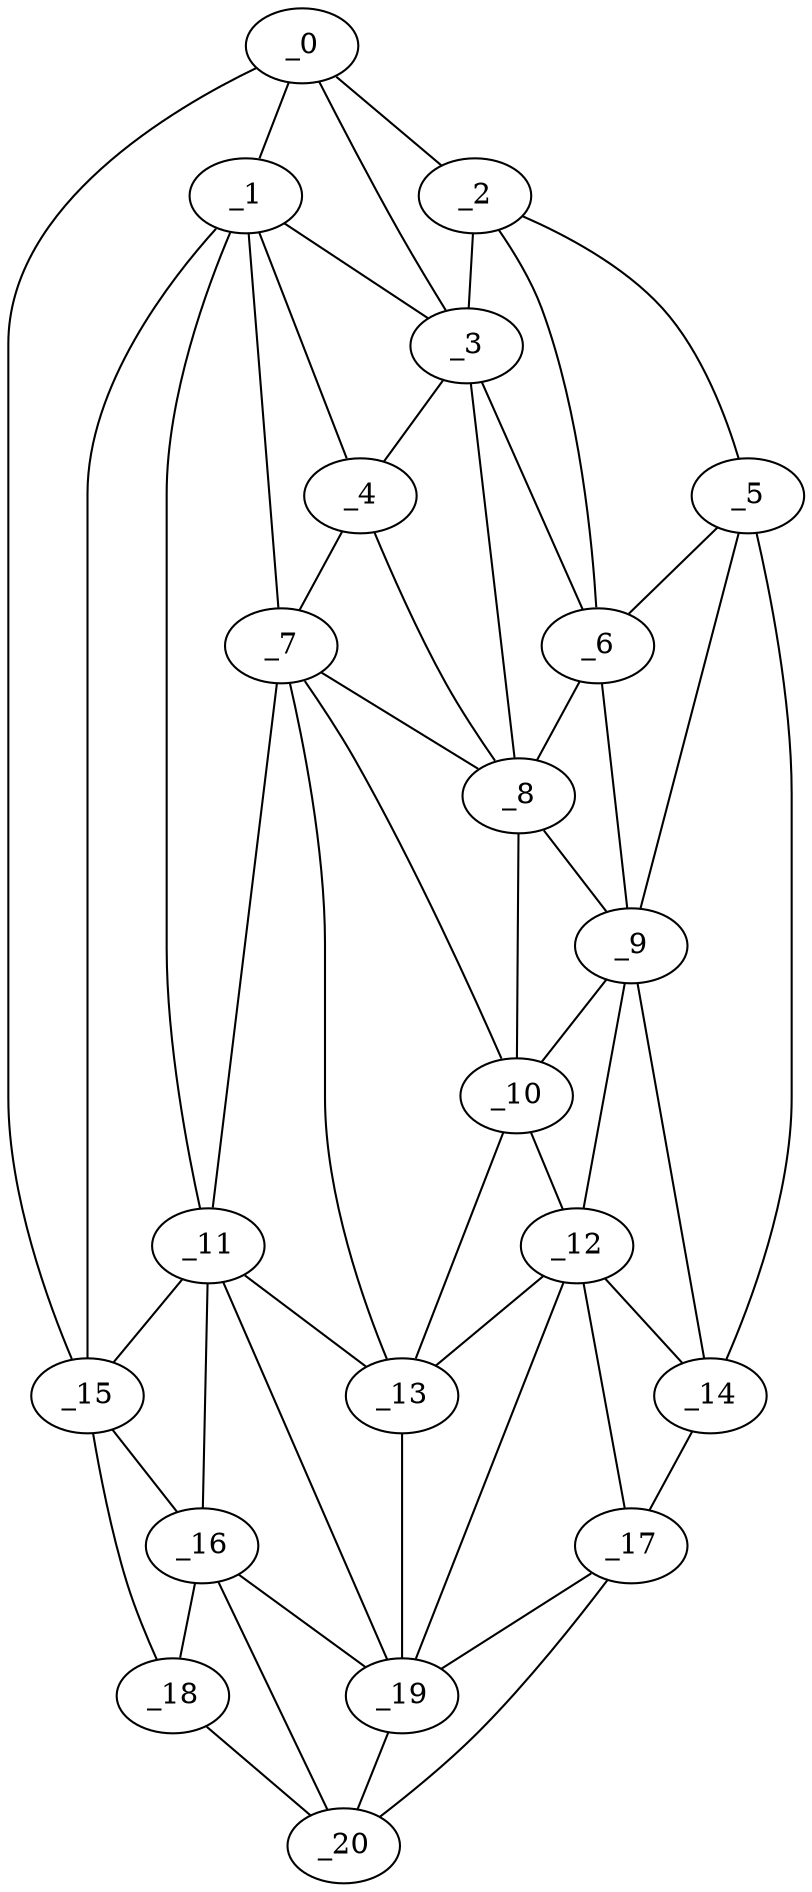 graph "obj48__235.gxl" {
	_0	 [x=12,
		y=53];
	_1	 [x=19,
		y=57];
	_0 -- _1	 [valence=1];
	_2	 [x=59,
		y=4];
	_0 -- _2	 [valence=1];
	_3	 [x=61,
		y=28];
	_0 -- _3	 [valence=1];
	_15	 [x=106,
		y=108];
	_0 -- _15	 [valence=1];
	_1 -- _3	 [valence=2];
	_4	 [x=72,
		y=53];
	_1 -- _4	 [valence=1];
	_7	 [x=80,
		y=60];
	_1 -- _7	 [valence=1];
	_11	 [x=100,
		y=94];
	_1 -- _11	 [valence=2];
	_1 -- _15	 [valence=1];
	_2 -- _3	 [valence=2];
	_5	 [x=75,
		y=6];
	_2 -- _5	 [valence=1];
	_6	 [x=77,
		y=21];
	_2 -- _6	 [valence=2];
	_3 -- _4	 [valence=2];
	_3 -- _6	 [valence=1];
	_8	 [x=82,
		y=50];
	_3 -- _8	 [valence=2];
	_4 -- _7	 [valence=1];
	_4 -- _8	 [valence=2];
	_5 -- _6	 [valence=1];
	_9	 [x=83,
		y=20];
	_5 -- _9	 [valence=2];
	_14	 [x=105,
		y=18];
	_5 -- _14	 [valence=1];
	_6 -- _8	 [valence=2];
	_6 -- _9	 [valence=1];
	_7 -- _8	 [valence=2];
	_10	 [x=97,
		y=49];
	_7 -- _10	 [valence=1];
	_7 -- _11	 [valence=1];
	_13	 [x=103,
		y=56];
	_7 -- _13	 [valence=2];
	_8 -- _9	 [valence=2];
	_8 -- _10	 [valence=2];
	_9 -- _10	 [valence=1];
	_12	 [x=103,
		y=47];
	_9 -- _12	 [valence=2];
	_9 -- _14	 [valence=2];
	_10 -- _12	 [valence=2];
	_10 -- _13	 [valence=1];
	_11 -- _13	 [valence=2];
	_11 -- _15	 [valence=2];
	_16	 [x=108,
		y=93];
	_11 -- _16	 [valence=2];
	_19	 [x=117,
		y=85];
	_11 -- _19	 [valence=1];
	_12 -- _13	 [valence=2];
	_12 -- _14	 [valence=2];
	_17	 [x=112,
		y=21];
	_12 -- _17	 [valence=2];
	_12 -- _19	 [valence=2];
	_13 -- _19	 [valence=2];
	_14 -- _17	 [valence=1];
	_15 -- _16	 [valence=2];
	_18	 [x=116,
		y=105];
	_15 -- _18	 [valence=1];
	_16 -- _18	 [valence=1];
	_16 -- _19	 [valence=2];
	_20	 [x=118,
		y=93];
	_16 -- _20	 [valence=2];
	_17 -- _19	 [valence=2];
	_17 -- _20	 [valence=1];
	_18 -- _20	 [valence=1];
	_19 -- _20	 [valence=1];
}
